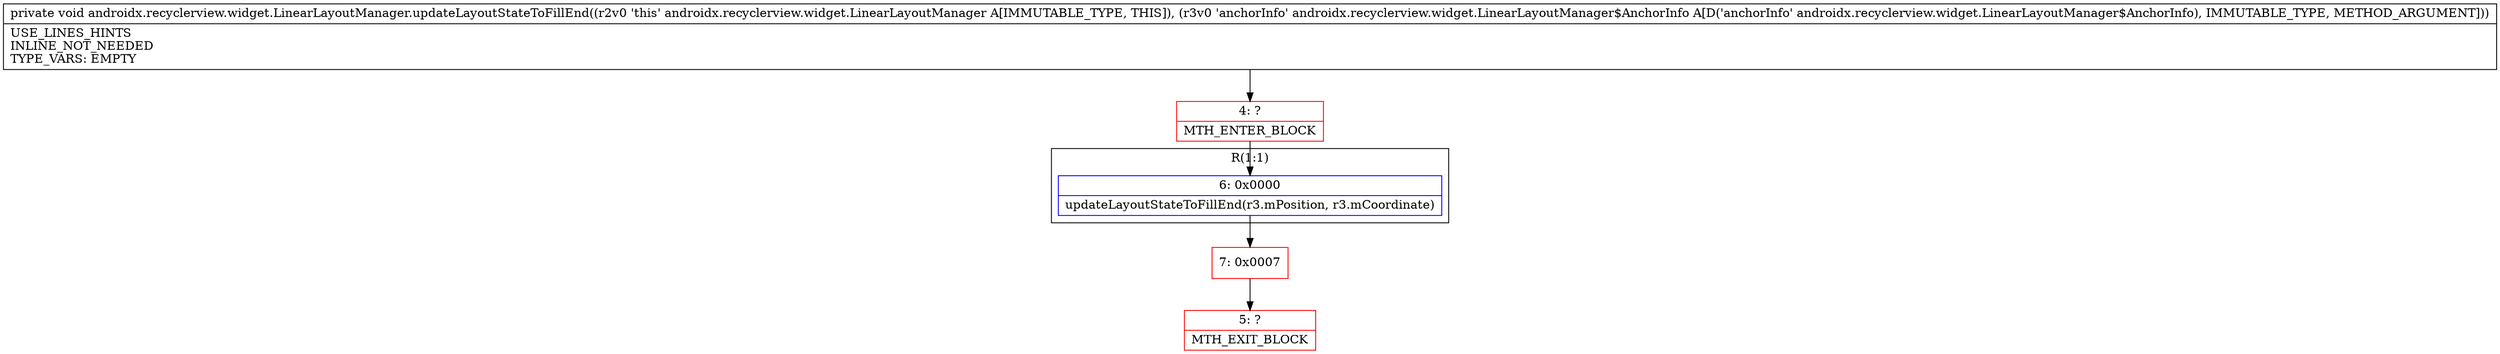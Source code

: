 digraph "CFG forandroidx.recyclerview.widget.LinearLayoutManager.updateLayoutStateToFillEnd(Landroidx\/recyclerview\/widget\/LinearLayoutManager$AnchorInfo;)V" {
subgraph cluster_Region_1940589869 {
label = "R(1:1)";
node [shape=record,color=blue];
Node_6 [shape=record,label="{6\:\ 0x0000|updateLayoutStateToFillEnd(r3.mPosition, r3.mCoordinate)\l}"];
}
Node_4 [shape=record,color=red,label="{4\:\ ?|MTH_ENTER_BLOCK\l}"];
Node_7 [shape=record,color=red,label="{7\:\ 0x0007}"];
Node_5 [shape=record,color=red,label="{5\:\ ?|MTH_EXIT_BLOCK\l}"];
MethodNode[shape=record,label="{private void androidx.recyclerview.widget.LinearLayoutManager.updateLayoutStateToFillEnd((r2v0 'this' androidx.recyclerview.widget.LinearLayoutManager A[IMMUTABLE_TYPE, THIS]), (r3v0 'anchorInfo' androidx.recyclerview.widget.LinearLayoutManager$AnchorInfo A[D('anchorInfo' androidx.recyclerview.widget.LinearLayoutManager$AnchorInfo), IMMUTABLE_TYPE, METHOD_ARGUMENT]))  | USE_LINES_HINTS\lINLINE_NOT_NEEDED\lTYPE_VARS: EMPTY\l}"];
MethodNode -> Node_4;Node_6 -> Node_7;
Node_4 -> Node_6;
Node_7 -> Node_5;
}

